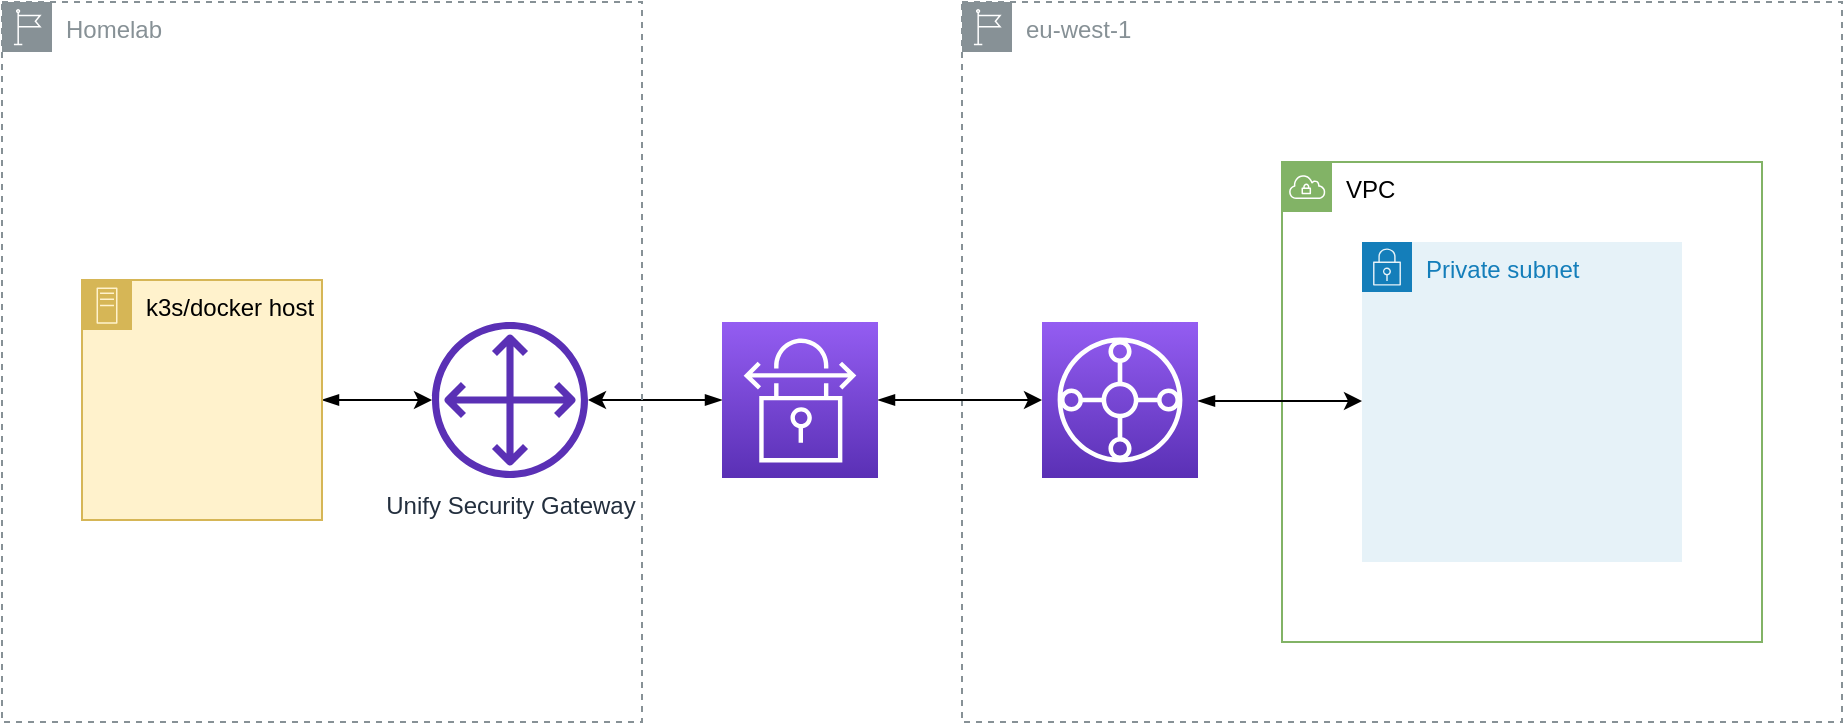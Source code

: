 <mxfile version="13.9.9" type="device"><diagram id="1W3mMjocOLZ397m_yZAK" name="Page-1"><mxGraphModel dx="1226" dy="1212" grid="1" gridSize="10" guides="1" tooltips="1" connect="1" arrows="1" fold="1" page="1" pageScale="1" pageWidth="827" pageHeight="1169" math="0" shadow="0"><root><mxCell id="0"/><mxCell id="1" parent="0"/><mxCell id="BQWi6cwDmZnYtrBsWMOu-2" value="eu-west-1" style="outlineConnect=0;gradientColor=none;html=1;whiteSpace=wrap;fontSize=12;fontStyle=0;shape=mxgraph.aws4.group;grIcon=mxgraph.aws4.group_region;strokeColor=#879196;fillColor=none;verticalAlign=top;align=left;spacingLeft=30;fontColor=#879196;dashed=1;" vertex="1" parent="1"><mxGeometry x="480" y="80" width="440" height="360" as="geometry"/></mxCell><mxCell id="BQWi6cwDmZnYtrBsWMOu-1" value="VPC" style="outlineConnect=0;html=1;whiteSpace=wrap;fontSize=12;fontStyle=0;shape=mxgraph.aws4.group;grIcon=mxgraph.aws4.group_vpc;strokeColor=#82b366;verticalAlign=top;align=left;spacingLeft=30;dashed=0;fillColor=none;" vertex="1" parent="1"><mxGeometry x="640" y="160" width="240" height="240" as="geometry"/></mxCell><mxCell id="BQWi6cwDmZnYtrBsWMOu-3" value="" style="outlineConnect=0;fontColor=#232F3E;gradientColor=#945DF2;gradientDirection=north;fillColor=#5A30B5;strokeColor=#ffffff;dashed=0;verticalLabelPosition=bottom;verticalAlign=top;align=center;html=1;fontSize=12;fontStyle=0;aspect=fixed;shape=mxgraph.aws4.resourceIcon;resIcon=mxgraph.aws4.transit_gateway;" vertex="1" parent="1"><mxGeometry x="520" y="240" width="78" height="78" as="geometry"/></mxCell><mxCell id="BQWi6cwDmZnYtrBsWMOu-4" value="Private subnet" style="points=[[0,0],[0.25,0],[0.5,0],[0.75,0],[1,0],[1,0.25],[1,0.5],[1,0.75],[1,1],[0.75,1],[0.5,1],[0.25,1],[0,1],[0,0.75],[0,0.5],[0,0.25]];outlineConnect=0;gradientColor=none;html=1;whiteSpace=wrap;fontSize=12;fontStyle=0;shape=mxgraph.aws4.group;grIcon=mxgraph.aws4.group_security_group;grStroke=0;strokeColor=#147EBA;fillColor=#E6F2F8;verticalAlign=top;align=left;spacingLeft=30;fontColor=#147EBA;dashed=0;" vertex="1" parent="1"><mxGeometry x="680" y="200" width="160" height="160" as="geometry"/></mxCell><mxCell id="BQWi6cwDmZnYtrBsWMOu-7" style="edgeStyle=orthogonalEdgeStyle;rounded=0;orthogonalLoop=1;jettySize=auto;html=1;startArrow=blockThin;startFill=1;" edge="1" parent="1" source="BQWi6cwDmZnYtrBsWMOu-5" target="BQWi6cwDmZnYtrBsWMOu-3"><mxGeometry relative="1" as="geometry"/></mxCell><mxCell id="BQWi6cwDmZnYtrBsWMOu-13" style="edgeStyle=orthogonalEdgeStyle;rounded=0;orthogonalLoop=1;jettySize=auto;html=1;startArrow=blockThin;startFill=1;" edge="1" parent="1" source="BQWi6cwDmZnYtrBsWMOu-5" target="BQWi6cwDmZnYtrBsWMOu-11"><mxGeometry relative="1" as="geometry"/></mxCell><mxCell id="BQWi6cwDmZnYtrBsWMOu-5" value="" style="outlineConnect=0;fontColor=#232F3E;gradientColor=#945DF2;gradientDirection=north;fillColor=#5A30B5;strokeColor=#ffffff;dashed=0;verticalLabelPosition=bottom;verticalAlign=top;align=center;html=1;fontSize=12;fontStyle=0;aspect=fixed;shape=mxgraph.aws4.resourceIcon;resIcon=mxgraph.aws4.site_to_site_vpn;" vertex="1" parent="1"><mxGeometry x="360" y="240" width="78" height="78" as="geometry"/></mxCell><mxCell id="BQWi6cwDmZnYtrBsWMOu-8" style="edgeStyle=orthogonalEdgeStyle;rounded=0;orthogonalLoop=1;jettySize=auto;html=1;startArrow=blockThin;startFill=1;" edge="1" parent="1"><mxGeometry relative="1" as="geometry"><mxPoint x="598" y="279.5" as="sourcePoint"/><mxPoint x="680" y="279.5" as="targetPoint"/></mxGeometry></mxCell><mxCell id="BQWi6cwDmZnYtrBsWMOu-9" value="Homelab" style="outlineConnect=0;gradientColor=none;html=1;whiteSpace=wrap;fontSize=12;fontStyle=0;shape=mxgraph.aws4.group;grIcon=mxgraph.aws4.group_region;strokeColor=#879196;fillColor=none;verticalAlign=top;align=left;spacingLeft=30;fontColor=#879196;dashed=1;" vertex="1" parent="1"><mxGeometry y="80" width="320" height="360" as="geometry"/></mxCell><mxCell id="BQWi6cwDmZnYtrBsWMOu-14" style="edgeStyle=orthogonalEdgeStyle;rounded=0;orthogonalLoop=1;jettySize=auto;html=1;startArrow=blockThin;startFill=1;" edge="1" parent="1" source="BQWi6cwDmZnYtrBsWMOu-10" target="BQWi6cwDmZnYtrBsWMOu-11"><mxGeometry relative="1" as="geometry"/></mxCell><mxCell id="BQWi6cwDmZnYtrBsWMOu-10" value="k3s/docker host" style="points=[[0,0],[0.25,0],[0.5,0],[0.75,0],[1,0],[1,0.25],[1,0.5],[1,0.75],[1,1],[0.75,1],[0.5,1],[0.25,1],[0,1],[0,0.75],[0,0.5],[0,0.25]];outlineConnect=0;html=1;whiteSpace=wrap;fontSize=12;fontStyle=0;shape=mxgraph.aws4.group;grIcon=mxgraph.aws4.group_on_premise;strokeColor=#d6b656;fillColor=#fff2cc;verticalAlign=top;align=left;spacingLeft=30;dashed=0;" vertex="1" parent="1"><mxGeometry x="40" y="219" width="120" height="120" as="geometry"/></mxCell><mxCell id="BQWi6cwDmZnYtrBsWMOu-11" value="Unify Security Gateway" style="outlineConnect=0;fontColor=#232F3E;gradientColor=none;fillColor=#5A30B5;strokeColor=none;dashed=0;verticalLabelPosition=bottom;verticalAlign=top;align=center;html=1;fontSize=12;fontStyle=0;aspect=fixed;pointerEvents=1;shape=mxgraph.aws4.customer_gateway;" vertex="1" parent="1"><mxGeometry x="215" y="240" width="78" height="78" as="geometry"/></mxCell></root></mxGraphModel></diagram></mxfile>
